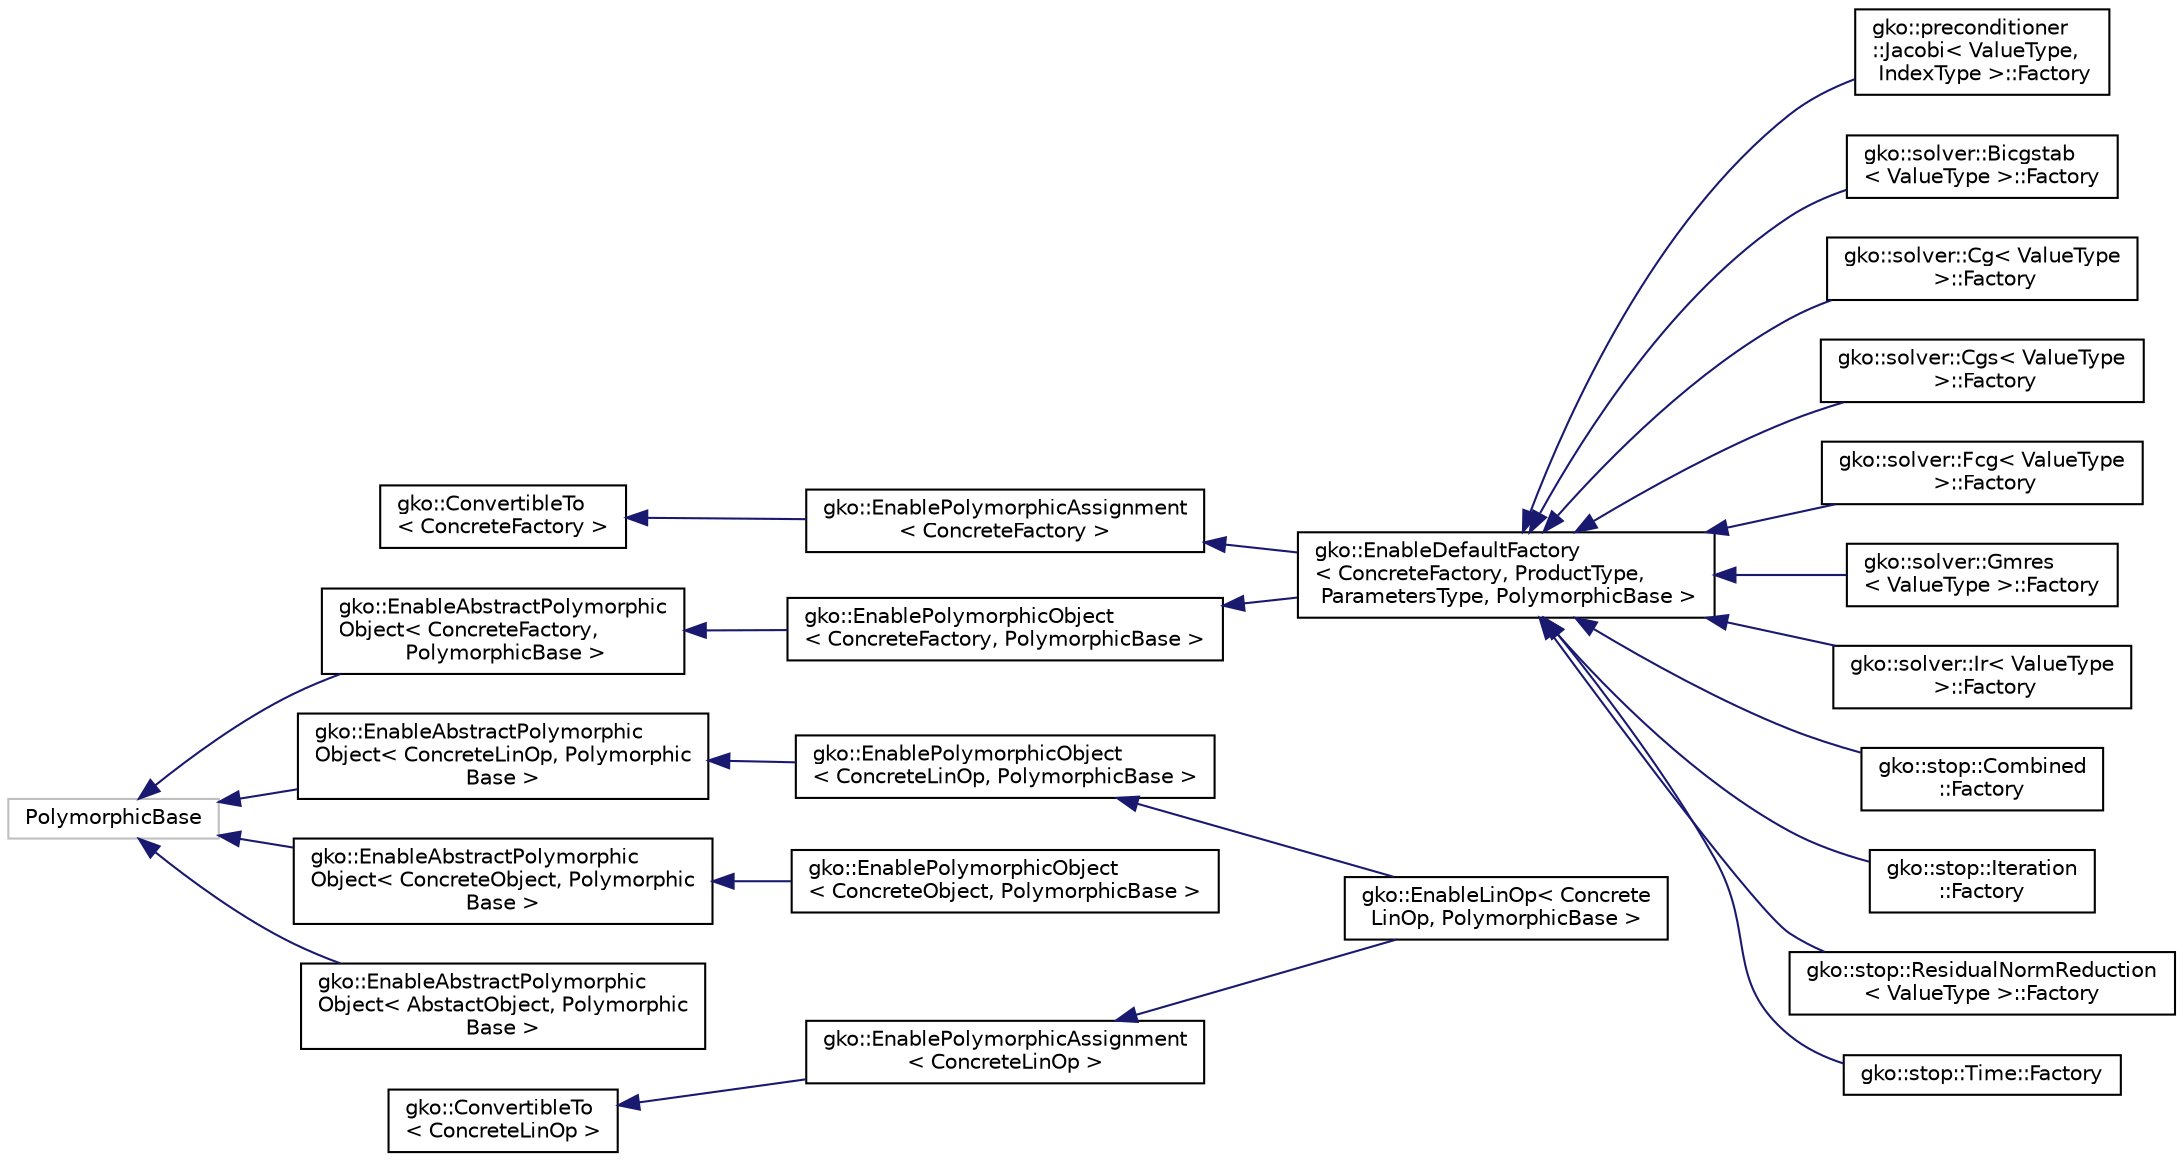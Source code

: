 digraph "Graphical Class Hierarchy"
{
 // INTERACTIVE_SVG=YES
  edge [fontname="Helvetica",fontsize="10",labelfontname="Helvetica",labelfontsize="10"];
  node [fontname="Helvetica",fontsize="10",shape=record];
  rankdir="LR";
  Node1 [label="gko::ConvertibleTo\l\< ConcreteFactory \>",height=0.2,width=0.4,color="black", fillcolor="white", style="filled",URL="$classgko_1_1ConvertibleTo.html"];
  Node1 -> Node2 [dir="back",color="midnightblue",fontsize="10",style="solid",fontname="Helvetica"];
  Node2 [label="gko::EnablePolymorphicAssignment\l\< ConcreteFactory \>",height=0.2,width=0.4,color="black", fillcolor="white", style="filled",URL="$classgko_1_1EnablePolymorphicAssignment.html"];
  Node2 -> Node3 [dir="back",color="midnightblue",fontsize="10",style="solid",fontname="Helvetica"];
  Node3 [label="gko::EnableDefaultFactory\l\< ConcreteFactory, ProductType,\l ParametersType, PolymorphicBase \>",height=0.2,width=0.4,color="black", fillcolor="white", style="filled",URL="$classgko_1_1EnableDefaultFactory.html",tooltip="This mixin provides a default implementation of a concrete factory. "];
  Node3 -> Node4 [dir="back",color="midnightblue",fontsize="10",style="solid",fontname="Helvetica"];
  Node4 [label="gko::preconditioner\l::Jacobi\< ValueType,\l IndexType \>::Factory",height=0.2,width=0.4,color="black", fillcolor="white", style="filled",URL="$classgko_1_1preconditioner_1_1Jacobi_1_1Factory.html"];
  Node3 -> Node5 [dir="back",color="midnightblue",fontsize="10",style="solid",fontname="Helvetica"];
  Node5 [label="gko::solver::Bicgstab\l\< ValueType \>::Factory",height=0.2,width=0.4,color="black", fillcolor="white", style="filled",URL="$classgko_1_1solver_1_1Bicgstab_1_1Factory.html"];
  Node3 -> Node6 [dir="back",color="midnightblue",fontsize="10",style="solid",fontname="Helvetica"];
  Node6 [label="gko::solver::Cg\< ValueType\l \>::Factory",height=0.2,width=0.4,color="black", fillcolor="white", style="filled",URL="$classgko_1_1solver_1_1Cg_1_1Factory.html"];
  Node3 -> Node7 [dir="back",color="midnightblue",fontsize="10",style="solid",fontname="Helvetica"];
  Node7 [label="gko::solver::Cgs\< ValueType\l \>::Factory",height=0.2,width=0.4,color="black", fillcolor="white", style="filled",URL="$classgko_1_1solver_1_1Cgs_1_1Factory.html"];
  Node3 -> Node8 [dir="back",color="midnightblue",fontsize="10",style="solid",fontname="Helvetica"];
  Node8 [label="gko::solver::Fcg\< ValueType\l \>::Factory",height=0.2,width=0.4,color="black", fillcolor="white", style="filled",URL="$classgko_1_1solver_1_1Fcg_1_1Factory.html"];
  Node3 -> Node9 [dir="back",color="midnightblue",fontsize="10",style="solid",fontname="Helvetica"];
  Node9 [label="gko::solver::Gmres\l\< ValueType \>::Factory",height=0.2,width=0.4,color="black", fillcolor="white", style="filled",URL="$classgko_1_1solver_1_1Gmres_1_1Factory.html"];
  Node3 -> Node10 [dir="back",color="midnightblue",fontsize="10",style="solid",fontname="Helvetica"];
  Node10 [label="gko::solver::Ir\< ValueType\l \>::Factory",height=0.2,width=0.4,color="black", fillcolor="white", style="filled",URL="$classgko_1_1solver_1_1Ir_1_1Factory.html"];
  Node3 -> Node11 [dir="back",color="midnightblue",fontsize="10",style="solid",fontname="Helvetica"];
  Node11 [label="gko::stop::Combined\l::Factory",height=0.2,width=0.4,color="black", fillcolor="white", style="filled",URL="$classgko_1_1stop_1_1Combined_1_1Factory.html"];
  Node3 -> Node12 [dir="back",color="midnightblue",fontsize="10",style="solid",fontname="Helvetica"];
  Node12 [label="gko::stop::Iteration\l::Factory",height=0.2,width=0.4,color="black", fillcolor="white", style="filled",URL="$classgko_1_1stop_1_1Iteration_1_1Factory.html"];
  Node3 -> Node13 [dir="back",color="midnightblue",fontsize="10",style="solid",fontname="Helvetica"];
  Node13 [label="gko::stop::ResidualNormReduction\l\< ValueType \>::Factory",height=0.2,width=0.4,color="black", fillcolor="white", style="filled",URL="$classgko_1_1stop_1_1ResidualNormReduction_1_1Factory.html"];
  Node3 -> Node14 [dir="back",color="midnightblue",fontsize="10",style="solid",fontname="Helvetica"];
  Node14 [label="gko::stop::Time::Factory",height=0.2,width=0.4,color="black", fillcolor="white", style="filled",URL="$classgko_1_1stop_1_1Time_1_1Factory.html"];
  Node15 [label="gko::ConvertibleTo\l\< ConcreteLinOp \>",height=0.2,width=0.4,color="black", fillcolor="white", style="filled",URL="$classgko_1_1ConvertibleTo.html"];
  Node15 -> Node16 [dir="back",color="midnightblue",fontsize="10",style="solid",fontname="Helvetica"];
  Node16 [label="gko::EnablePolymorphicAssignment\l\< ConcreteLinOp \>",height=0.2,width=0.4,color="black", fillcolor="white", style="filled",URL="$classgko_1_1EnablePolymorphicAssignment.html"];
  Node16 -> Node17 [dir="back",color="midnightblue",fontsize="10",style="solid",fontname="Helvetica"];
  Node17 [label="gko::EnableLinOp\< Concrete\lLinOp, PolymorphicBase \>",height=0.2,width=0.4,color="black", fillcolor="white", style="filled",URL="$classgko_1_1EnableLinOp.html",tooltip="The EnableLinOp mixin can be used to provide sensible default implementations of the majority of the ..."];
  Node18 [label="PolymorphicBase",height=0.2,width=0.4,color="grey75", fillcolor="white", style="filled"];
  Node18 -> Node19 [dir="back",color="midnightblue",fontsize="10",style="solid",fontname="Helvetica"];
  Node19 [label="gko::EnableAbstractPolymorphic\lObject\< ConcreteFactory,\l PolymorphicBase \>",height=0.2,width=0.4,color="black", fillcolor="white", style="filled",URL="$classgko_1_1EnableAbstractPolymorphicObject.html"];
  Node19 -> Node20 [dir="back",color="midnightblue",fontsize="10",style="solid",fontname="Helvetica"];
  Node20 [label="gko::EnablePolymorphicObject\l\< ConcreteFactory, PolymorphicBase \>",height=0.2,width=0.4,color="black", fillcolor="white", style="filled",URL="$classgko_1_1EnablePolymorphicObject.html"];
  Node20 -> Node3 [dir="back",color="midnightblue",fontsize="10",style="solid",fontname="Helvetica"];
  Node18 -> Node21 [dir="back",color="midnightblue",fontsize="10",style="solid",fontname="Helvetica"];
  Node21 [label="gko::EnableAbstractPolymorphic\lObject\< ConcreteLinOp, Polymorphic\lBase \>",height=0.2,width=0.4,color="black", fillcolor="white", style="filled",URL="$classgko_1_1EnableAbstractPolymorphicObject.html"];
  Node21 -> Node22 [dir="back",color="midnightblue",fontsize="10",style="solid",fontname="Helvetica"];
  Node22 [label="gko::EnablePolymorphicObject\l\< ConcreteLinOp, PolymorphicBase \>",height=0.2,width=0.4,color="black", fillcolor="white", style="filled",URL="$classgko_1_1EnablePolymorphicObject.html"];
  Node22 -> Node17 [dir="back",color="midnightblue",fontsize="10",style="solid",fontname="Helvetica"];
  Node18 -> Node23 [dir="back",color="midnightblue",fontsize="10",style="solid",fontname="Helvetica"];
  Node23 [label="gko::EnableAbstractPolymorphic\lObject\< ConcreteObject, Polymorphic\lBase \>",height=0.2,width=0.4,color="black", fillcolor="white", style="filled",URL="$classgko_1_1EnableAbstractPolymorphicObject.html"];
  Node23 -> Node24 [dir="back",color="midnightblue",fontsize="10",style="solid",fontname="Helvetica"];
  Node24 [label="gko::EnablePolymorphicObject\l\< ConcreteObject, PolymorphicBase \>",height=0.2,width=0.4,color="black", fillcolor="white", style="filled",URL="$classgko_1_1EnablePolymorphicObject.html",tooltip="This mixin inherits from (a subclass of) PolymorphicObject and provides a base implementation of a ne..."];
  Node18 -> Node25 [dir="back",color="midnightblue",fontsize="10",style="solid",fontname="Helvetica"];
  Node25 [label="gko::EnableAbstractPolymorphic\lObject\< AbstactObject, Polymorphic\lBase \>",height=0.2,width=0.4,color="black", fillcolor="white", style="filled",URL="$classgko_1_1EnableAbstractPolymorphicObject.html",tooltip="This mixin inherits from (a subclass of) PolymorphicObject and provides a base implementation of a ne..."];
}

